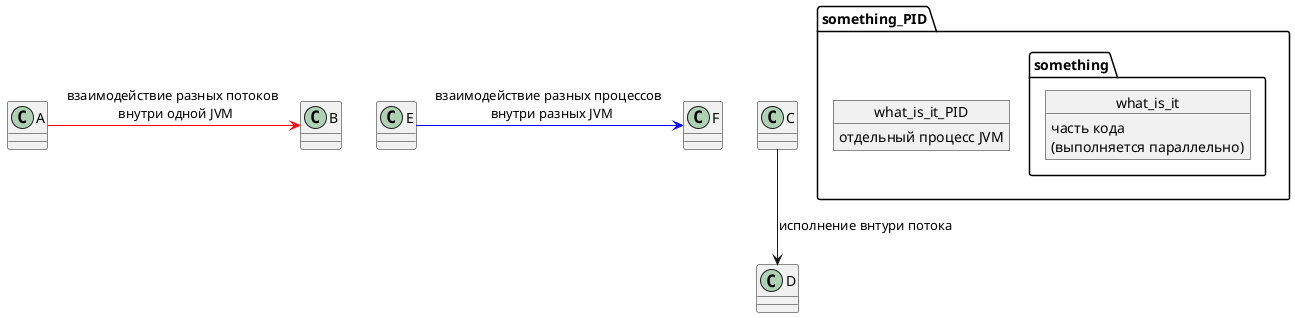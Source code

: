 @startuml
'https://plantuml.com/object-diagram
'
'   object Thread_main{
 '   trace:
 '        *jetty.
 '        *ZeppelinServer
 '   }
'
'   object Thread_jettyThreads...{
 '   }
'
'   object Thread6{
 '    trace:
 '        *java.net.ServerSocket
 '        *org.apache.thrift
 '        *RemoteInterpreterEventServer
 '
 '   }
'
'   object ServerConnector{
 '       trace:
 '           *sun.nio.ServerSocketChannel
 '           *jetty.server.*
 '
 '   }
'
'   object Thread_RMI_threads...
'



        package something_PID{
            object what_is_it_PID {
                отдельный процесс JVM
            }

                package something{
                    object what_is_it {
                        часть кода
                        (выполняется параллельно)
                    }
                }

        }





    class C
    class D
    C --> D : исполнение внтури потока

    class A
    class B

    A -> B #red : взаимодействие разных потоков \n внутри одной JVM

    class E
    class F

    E -> F #blue : взаимодействие разных процессов \n внутри разных JVM







@enduml
